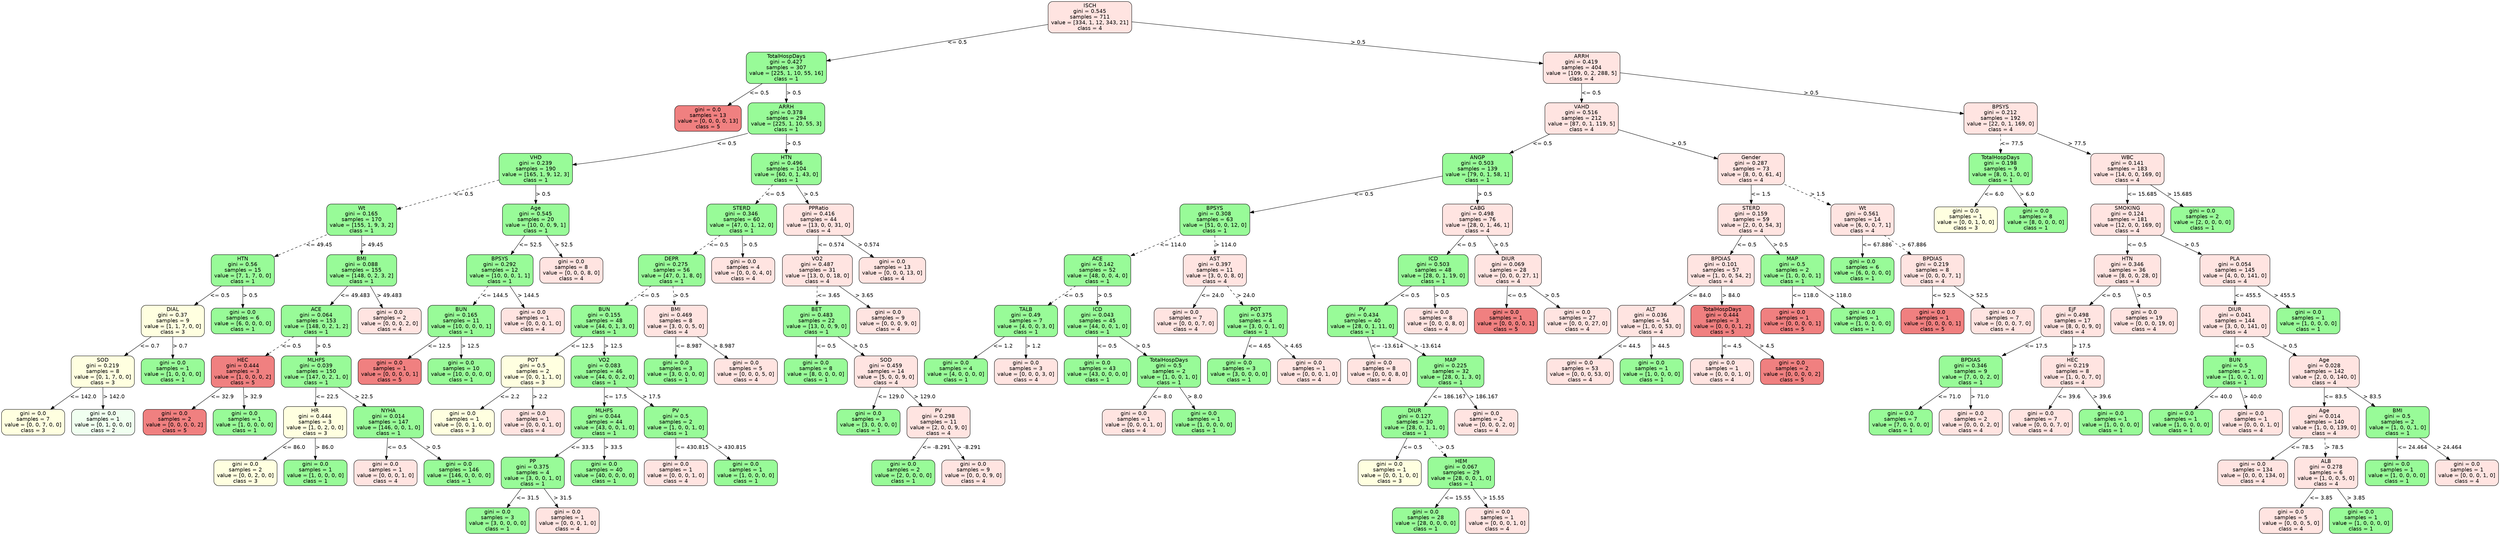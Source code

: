 strict digraph Tree {
	graph [bb="0,0,5674,1408"];
	node [color=black,
		fontname=helvetica,
		label="\N",
		shape=box,
		style="filled, rounded"
	];
	edge [fontname=helvetica];
	0	 [fillcolor=mistyrose,
		height=1.1528,
		label="ISCH\ngini = 0.545\nsamples = 711\nvalue = [334, 1, 12, 343, 21]\nclass = 4",
		pos="2697,1366.5",
		width=2.5694];
	1	 [fillcolor=palegreen,
		height=1.1528,
		label="TotalHospDays\ngini = 0.427\nsamples = 307\nvalue = [225, 1, 10, 55, 16]\nclass = 1",
		pos="1773,1232.5",
		width=2.4583];
	0 -> 1	 [label="<= 0.5",
		labelangle=45,
		labeldistance=2.5,
		lp="2283,1299.5",
		op="<=",
		param=0.5,
		pos="e,1861.7,1245.4 2604.2,1353 2429,1327.6 2051.2,1272.8 1871.7,1246.8",
		style=solid];
	64	 [fillcolor=mistyrose,
		height=1.1528,
		label="ARRH\ngini = 0.419\nsamples = 404\nvalue = [109, 0, 2, 288, 5]\nclass = 4",
		pos="3676,1232.5",
		width=2.3611];
	0 -> 64	 [label="> 0.5",
		labelangle=-45,
		labeldistance=2.5,
		lp="3231.5,1299.5",
		op=">",
		param=0.5,
		pos="e,3590.9,1244.1 2789.5,1353.8 2975.5,1328.4 3392.6,1271.3 3580.8,1245.5",
		style=solid];
	2	 [fillcolor=lightcoral,
		height=0.94444,
		label="gini = 0.0\nsamples = 13\nvalue = [0, 0, 0, 0, 13]\nclass = 5",
		pos="1596,1098.5",
		width=2.0417];
	1 -> 2	 [label="<= 0.5",
		lp="1710,1165.5",
		op="<=",
		param=0.5,
		pos="e,1640.9,1132.5 1718,1190.8 1696,1174.2 1670.8,1155.2 1649.1,1138.7",
		style=solid];
	3	 [fillcolor=palegreen,
		height=1.1528,
		label="ARRH\ngini = 0.378\nsamples = 294\nvalue = [225, 1, 10, 55, 3]\nclass = 1",
		pos="1773,1098.5",
		width=2.3611];
	1 -> 3	 [label="> 0.5",
		lp="1788.5,1165.5",
		op=">",
		param=0.5,
		pos="e,1773,1140.1 1773,1190.8 1773,1178 1773,1163.7 1773,1150.2",
		style=solid];
	4	 [fillcolor=palegreen,
		height=1.1528,
		label="VHD\ngini = 0.239\nsamples = 190\nvalue = [165, 1, 9, 12, 3]\nclass = 1",
		pos="1206,964.5",
		width=2.25];
	3 -> 4	 [label="<= 0.5",
		lp="1636,1031.5",
		op="<=",
		param=0.5,
		pos="e,1287.1,974.89 1687.9,1060.3 1684.6,1059.1 1681.3,1058 1678,1057 1548.5,1016.6 1393.2,990.18 1297.1,976.32",
		style=solid];
	33	 [fillcolor=palegreen,
		height=1.1528,
		label="HTN\ngini = 0.496\nsamples = 104\nvalue = [60, 0, 1, 43, 0]\nclass = 1",
		pos="1773,964.5",
		width=2.1528];
	3 -> 33	 [label="> 0.5",
		lp="1788.5,1031.5",
		op=">",
		param=0.5,
		pos="e,1773,1006.1 1773,1056.8 1773,1044 1773,1029.7 1773,1016.2",
		style=solid];
	5	 [fillcolor=palegreen,
		height=1.1528,
		label="Wt\ngini = 0.165\nsamples = 170\nvalue = [155, 1, 9, 3, 2]\nclass = 1",
		pos="793,830.5",
		width=2.1528];
	4 -> 5	 [label="<= 0.5",
		lp="1032,897.5",
		op="<=",
		param=0.5,
		pos="e,870.77,855.73 1124.9,938.19 1054.4,915.32 952.57,882.27 880.32,858.83",
		style=dashed];
	26	 [fillcolor=palegreen,
		height=1.1528,
		label="Age\ngini = 0.545\nsamples = 20\nvalue = [10, 0, 0, 9, 1]\nclass = 1",
		pos="1206,830.5",
		width=2.0417];
	4 -> 26	 [label="> 0.5",
		lp="1221.5,897.5",
		op=">",
		param=0.5,
		pos="e,1206,872.14 1206,922.84 1206,909.98 1206,895.66 1206,882.21",
		style=solid];
	6	 [fillcolor=palegreen,
		height=1.1528,
		label="HTN\ngini = 0.56\nsamples = 15\nvalue = [7, 1, 7, 0, 0]\nclass = 1",
		pos="544,696.5",
		width=1.9444];
	5 -> 6	 [label="<= 49.45",
		lp="703.5,763.5",
		op="<=",
		param=49.45,
		pos="e,614.18,734.27 715.58,788.84 686.21,773.03 652.74,755.02 623.21,739.13",
		style=dashed];
	13	 [fillcolor=palegreen,
		height=1.1528,
		label="BMI\ngini = 0.088\nsamples = 155\nvalue = [148, 0, 2, 3, 2]\nclass = 1",
		pos="793,696.5",
		width=2.1528];
	5 -> 13	 [label="> 49.45",
		lp="816,763.5",
		op=">",
		param=49.45,
		pos="e,793,738.14 793,788.84 793,775.98 793,761.66 793,748.21",
		style=solid];
	7	 [fillcolor=lightyellow,
		height=1.1528,
		label="DIAL\ngini = 0.37\nsamples = 9\nvalue = [1, 1, 7, 0, 0]\nclass = 3",
		pos="386,562.5",
		width=1.9444];
	6 -> 7	 [label="<= 0.5",
		lp="490,629.5",
		op="<=",
		param=0.5,
		pos="e,435.1,604.14 494.87,654.84 478.38,640.84 459.84,625.13 442.81,610.68",
		style=solid];
	12	 [fillcolor=palegreen,
		height=0.94444,
		label="gini = 0.0\nsamples = 6\nvalue = [6, 0, 0, 0, 0]\nclass = 1",
		pos="544,562.5",
		width=1.9444];
	6 -> 12	 [label="> 0.5",
		lp="559.5,629.5",
		op=">",
		param=0.5,
		pos="e,544,596.5 544,654.84 544,639.6 544,622.33 544,606.87",
		style=solid];
	8	 [fillcolor=lightyellow,
		height=1.1528,
		label="SOD\ngini = 0.219\nsamples = 8\nvalue = [0, 1, 7, 0, 0]\nclass = 3",
		pos="228,428.5",
		width=1.9444];
	7 -> 8	 [label="<= 0.7",
		lp="332,495.5",
		op="<=",
		param=0.7,
		pos="e,277.1,470.14 336.87,520.84 320.38,506.84 301.84,491.13 284.81,476.68",
		style=solid];
	11	 [fillcolor=palegreen,
		height=0.94444,
		label="gini = 0.0\nsamples = 1\nvalue = [1, 0, 0, 0, 0]\nclass = 1",
		pos="386,428.5",
		width=1.9444];
	7 -> 11	 [label="> 0.7",
		lp="401.5,495.5",
		op=">",
		param=0.7,
		pos="e,386,462.5 386,520.84 386,505.6 386,488.33 386,472.87",
		style=solid];
	9	 [fillcolor=lightyellow,
		height=0.94444,
		label="gini = 0.0\nsamples = 7\nvalue = [0, 0, 7, 0, 0]\nclass = 3",
		pos="70,294.5",
		width=1.9444];
	8 -> 9	 [label="<= 142.0",
		lp="181.5,361.5",
		op="<=",
		param=142.0,
		pos="e,110.09,328.5 178.87,386.84 159.45,370.36 137.19,351.49 117.89,335.12",
		style=solid];
	10	 [fillcolor=honeydew,
		height=0.94444,
		label="gini = 0.0\nsamples = 1\nvalue = [0, 1, 0, 0, 0]\nclass = 2",
		pos="228,294.5",
		width=1.9444];
	8 -> 10	 [label="> 142.0",
		lp="251,361.5",
		op=">",
		param=142.0,
		pos="e,228,328.5 228,386.84 228,371.6 228,354.33 228,338.87",
		style=solid];
	14	 [fillcolor=palegreen,
		height=1.1528,
		label="ACE\ngini = 0.064\nsamples = 153\nvalue = [148, 0, 2, 1, 2]\nclass = 1",
		pos="710,562.5",
		width=2.1528];
	13 -> 14	 [label="<= 49.483",
		lp="785,629.5",
		op="<=",
		param=49.483,
		pos="e,735.79,604.14 767.19,654.84 759,641.6 749.84,626.82 741.3,613.03",
		style=solid];
	25	 [fillcolor=mistyrose,
		height=0.94444,
		label="gini = 0.0\nsamples = 2\nvalue = [0, 0, 0, 2, 0]\nclass = 4",
		pos="876,562.5",
		width=1.9444];
	13 -> 25	 [label="> 49.483",
		lp="864,629.5",
		op=">",
		param=49.483,
		pos="e,854.94,596.5 818.81,654.84 828.6,639.02 839.77,620.99 849.62,605.09",
		style=solid];
	15	 [fillcolor=lightcoral,
		height=1.1528,
		label="HEC\ngini = 0.444\nsamples = 3\nvalue = [1, 0, 0, 0, 2]\nclass = 5",
		pos="544,428.5",
		width=1.9444];
	14 -> 15	 [label="<= 0.5",
		lp="652,495.5",
		op="<=",
		param=0.5,
		pos="e,595.58,470.14 658.39,520.84 641.05,506.84 621.58,491.13 603.68,476.68",
		style=dashed];
	18	 [fillcolor=palegreen,
		height=1.1528,
		label="MLHFS\ngini = 0.039\nsamples = 150\nvalue = [147, 0, 2, 1, 0]\nclass = 1",
		pos="710,428.5",
		width=2.1528];
	14 -> 18	 [label="> 0.5",
		lp="725.5,495.5",
		op=">",
		param=0.5,
		pos="e,710,470.14 710,520.84 710,507.98 710,493.66 710,480.21",
		style=solid];
	16	 [fillcolor=lightcoral,
		height=0.94444,
		label="gini = 0.0\nsamples = 2\nvalue = [0, 0, 0, 0, 2]\nclass = 5",
		pos="386,294.5",
		width=1.9444];
	15 -> 16	 [label="<= 32.9",
		lp="493.5,361.5",
		op="<=",
		param=32.9,
		pos="e,426.09,328.5 494.87,386.84 475.45,370.36 453.19,351.49 433.89,335.12",
		style=solid];
	17	 [fillcolor=palegreen,
		height=0.94444,
		label="gini = 0.0\nsamples = 1\nvalue = [1, 0, 0, 0, 0]\nclass = 1",
		pos="544,294.5",
		width=1.9444];
	15 -> 17	 [label="> 32.9",
		lp="563.5,361.5",
		op=">",
		param=32.9,
		pos="e,544,328.5 544,386.84 544,371.6 544,354.33 544,338.87",
		style=solid];
	19	 [fillcolor=lightyellow,
		height=1.1528,
		label="HR\ngini = 0.444\nsamples = 3\nvalue = [1, 0, 2, 0, 0]\nclass = 3",
		pos="702,294.5",
		width=1.9444];
	18 -> 19	 [label="<= 22.5",
		lp="730.5,361.5",
		op="<=",
		param=22.5,
		pos="e,704.49,336.14 707.51,386.84 706.75,373.98 705.89,359.66 705.09,346.21",
		style=solid];
	22	 [fillcolor=palegreen,
		height=1.1528,
		label="NYHA\ngini = 0.014\nsamples = 147\nvalue = [146, 0, 0, 1, 0]\nclass = 1",
		pos="868,294.5",
		width=2.1528];
	18 -> 22	 [label="> 22.5",
		lp="813.5,361.5",
		op=">",
		param=22.5,
		pos="e,818.9,336.14 759.13,386.84 775.62,372.84 794.16,357.13 811.19,342.68",
		style=solid];
	20	 [fillcolor=lightyellow,
		height=0.94444,
		label="gini = 0.0\nsamples = 2\nvalue = [0, 0, 2, 0, 0]\nclass = 3",
		pos="548,160.5",
		width=1.9444];
	19 -> 20	 [label="<= 86.0",
		lp="653.5,227.5",
		op="<=",
		param=86.0,
		pos="e,587.08,194.5 654.12,252.84 635.18,236.36 613.49,217.49 594.68,201.12",
		style=solid];
	21	 [fillcolor=palegreen,
		height=0.94444,
		label="gini = 0.0\nsamples = 1\nvalue = [1, 0, 0, 0, 0]\nclass = 1",
		pos="706,160.5",
		width=1.9444];
	19 -> 21	 [label="> 86.0",
		lp="724.5,227.5",
		op=">",
		param=86.0,
		pos="e,704.98,194.5 703.24,252.84 703.7,237.6 704.21,220.33 704.68,204.87",
		style=solid];
	23	 [fillcolor=mistyrose,
		height=0.94444,
		label="gini = 0.0\nsamples = 1\nvalue = [0, 0, 0, 1, 0]\nclass = 4",
		pos="868,160.5",
		width=1.9444];
	22 -> 23	 [label="<= 0.5",
		lp="888,227.5",
		op="<=",
		param=0.5,
		pos="e,868,194.5 868,252.84 868,237.6 868,220.33 868,204.87",
		style=solid];
	24	 [fillcolor=palegreen,
		height=0.94444,
		label="gini = 0.0\nsamples = 146\nvalue = [146, 0, 0, 0, 0]\nclass = 1",
		pos="1034,160.5",
		width=2.1528];
	22 -> 24	 [label="> 0.5",
		lp="971.5,227.5",
		op=">",
		param=0.5,
		pos="e,991.88,194.5 919.61,252.84 940.11,236.29 963.61,217.32 983.96,200.9",
		style=solid];
	27	 [fillcolor=palegreen,
		height=1.1528,
		label="BPSYS\ngini = 0.292\nsamples = 12\nvalue = [10, 0, 0, 1, 1]\nclass = 1",
		pos="1125,696.5",
		width=2.0417];
	26 -> 27	 [label="<= 52.5",
		lp="1191.5,763.5",
		op="<=",
		param=52.5,
		pos="e,1150.2,738.14 1180.8,788.84 1172.8,775.6 1163.9,760.82 1155.5,747.03",
		style=solid];
	32	 [fillcolor=mistyrose,
		height=0.94444,
		label="gini = 0.0\nsamples = 8\nvalue = [0, 0, 0, 8, 0]\nclass = 4",
		pos="1287,696.5",
		width=1.9444];
	26 -> 32	 [label="> 52.5",
		lp="1268.5,763.5",
		op=">",
		param=52.5,
		pos="e,1266.4,730.5 1231.2,788.84 1240.7,773.02 1251.6,754.99 1261.3,739.09",
		style=solid];
	28	 [fillcolor=palegreen,
		height=1.1528,
		label="BUN\ngini = 0.165\nsamples = 11\nvalue = [10, 0, 0, 0, 1]\nclass = 1",
		pos="1038,562.5",
		width=2.0417];
	27 -> 28	 [label="<= 144.5",
		lp="1112.5,629.5",
		op="<=",
		param=144.5,
		pos="e,1065,604.14 1097.9,654.84 1089.3,641.48 1079.6,626.54 1070.6,612.64",
		style=dashed];
	31	 [fillcolor=mistyrose,
		height=0.94444,
		label="gini = 0.0\nsamples = 1\nvalue = [0, 0, 0, 1, 0]\nclass = 4",
		pos="1200,562.5",
		width=1.9444];
	27 -> 31	 [label="> 144.5",
		lp="1188,629.5",
		op=">",
		param=144.5,
		pos="e,1181,596.5 1148.3,654.84 1157.1,639.17 1167.1,621.33 1175.9,605.53",
		style=solid];
	29	 [fillcolor=lightcoral,
		height=0.94444,
		label="gini = 0.0\nsamples = 1\nvalue = [0, 0, 0, 0, 1]\nclass = 5",
		pos="876,428.5",
		width=1.9444];
	28 -> 29	 [label="<= 12.5",
		lp="985.5,495.5",
		op="<=",
		param=12.5,
		pos="e,917.11,462.5 987.63,520.84 967.62,504.29 944.69,485.32 924.84,468.9",
		style=solid];
	30	 [fillcolor=palegreen,
		height=0.94444,
		label="gini = 0.0\nsamples = 10\nvalue = [10, 0, 0, 0, 0]\nclass = 1",
		pos="1038,428.5",
		width=2.0417];
	28 -> 30	 [label="> 12.5",
		lp="1057.5,495.5",
		op=">",
		param=12.5,
		pos="e,1038,462.5 1038,520.84 1038,505.6 1038,488.33 1038,472.87",
		style=solid];
	34	 [fillcolor=palegreen,
		height=1.1528,
		label="STERD\ngini = 0.346\nsamples = 60\nvalue = [47, 0, 1, 12, 0]\nclass = 1",
		pos="1673,830.5",
		width=2.1528];
	33 -> 34	 [label="<= 0.5",
		lp="1746,897.5",
		op="<=",
		param=0.5,
		pos="e,1704.1,872.14 1741.9,922.84 1731.8,909.35 1720.6,894.26 1710.1,880.24",
		style=dashed];
	53	 [fillcolor=mistyrose,
		height=1.1528,
		label="PPRatio\ngini = 0.416\nsamples = 44\nvalue = [13, 0, 0, 31, 0]\nclass = 4",
		pos="1846,830.5",
		width=2.1528];
	33 -> 53	 [label="> 0.5",
		lp="1827.5,897.5",
		op=">",
		param=0.5,
		pos="e,1823.3,872.14 1795.7,922.84 1802.9,909.6 1811,894.82 1818.5,881.03",
		style=solid];
	35	 [fillcolor=palegreen,
		height=1.1528,
		label="DEPR\ngini = 0.275\nsamples = 56\nvalue = [47, 0, 1, 8, 0]\nclass = 1",
		pos="1514,696.5",
		width=2.0417];
	34 -> 35	 [label="<= 0.5",
		lp="1619,763.5",
		op="<=",
		param=0.5,
		pos="e,1563.4,738.14 1623.6,788.84 1607,774.84 1588.3,759.13 1571.2,744.68",
		style=dashed];
	52	 [fillcolor=mistyrose,
		height=0.94444,
		label="gini = 0.0\nsamples = 4\nvalue = [0, 0, 0, 4, 0]\nclass = 4",
		pos="1676,696.5",
		width=1.9444];
	34 -> 52	 [label="> 0.5",
		lp="1690.5,763.5",
		op=">",
		param=0.5,
		pos="e,1675.2,730.5 1673.9,788.84 1674.3,773.6 1674.7,756.33 1675,740.87",
		style=solid];
	36	 [fillcolor=palegreen,
		height=1.1528,
		label="BUN\ngini = 0.155\nsamples = 48\nvalue = [44, 0, 1, 3, 0]\nclass = 1",
		pos="1362,562.5",
		width=2.0417];
	35 -> 36	 [label="<= 0.5",
		lp="1463,629.5",
		op="<=",
		param=0.5,
		pos="e,1409.2,604.14 1466.7,654.84 1451,640.97 1433.4,625.41 1417.1,611.07",
		style=dashed];
	49	 [fillcolor=mistyrose,
		height=1.1528,
		label="BMI\ngini = 0.469\nsamples = 8\nvalue = [3, 0, 0, 5, 0]\nclass = 4",
		pos="1524,562.5",
		width=1.9444];
	35 -> 49	 [label="> 0.5",
		lp="1535.5,629.5",
		op=">",
		param=0.5,
		pos="e,1520.9,604.14 1517.1,654.84 1518.1,641.98 1519.1,627.66 1520.1,614.21",
		style=dashed];
	37	 [fillcolor=lightyellow,
		height=1.1528,
		label="POT\ngini = 0.5\nsamples = 2\nvalue = [0, 0, 1, 1, 0]\nclass = 3",
		pos="1200,428.5",
		width=1.9444];
	36 -> 37	 [label="<= 12.5",
		lp="1309.5,495.5",
		op="<=",
		param=12.5,
		pos="e,1250.3,470.14 1311.6,520.84 1294.7,506.84 1275.7,491.13 1258.2,476.68",
		style=solid];
	40	 [fillcolor=palegreen,
		height=1.1528,
		label="VO2\ngini = 0.083\nsamples = 46\nvalue = [44, 0, 0, 2, 0]\nclass = 1",
		pos="1362,428.5",
		width=2.0417];
	36 -> 40	 [label="> 12.5",
		lp="1381.5,495.5",
		op=">",
		param=12.5,
		pos="e,1362,470.14 1362,520.84 1362,507.98 1362,493.66 1362,480.21",
		style=solid];
	38	 [fillcolor=lightyellow,
		height=0.94444,
		label="gini = 0.0\nsamples = 1\nvalue = [0, 0, 1, 0, 0]\nclass = 3",
		pos="1042,294.5",
		width=1.9444];
	37 -> 38	 [label="<= 2.2",
		lp="1146,361.5",
		op="<=",
		param=2.2,
		pos="e,1082.1,328.5 1150.9,386.84 1131.4,370.36 1109.2,351.49 1089.9,335.12",
		style=solid];
	39	 [fillcolor=mistyrose,
		height=0.94444,
		label="gini = 0.0\nsamples = 1\nvalue = [0, 0, 0, 1, 0]\nclass = 4",
		pos="1200,294.5",
		width=1.9444];
	37 -> 39	 [label="> 2.2",
		lp="1215.5,361.5",
		op=">",
		param=2.2,
		pos="e,1200,328.5 1200,386.84 1200,371.6 1200,354.33 1200,338.87",
		style=solid];
	41	 [fillcolor=palegreen,
		height=1.1528,
		label="MLHFS\ngini = 0.044\nsamples = 44\nvalue = [43, 0, 0, 1, 0]\nclass = 1",
		pos="1362,294.5",
		width=2.0417];
	40 -> 41	 [label="<= 17.5",
		lp="1385.5,361.5",
		op="<=",
		param=17.5,
		pos="e,1362,336.14 1362,386.84 1362,373.98 1362,359.66 1362,346.21",
		style=solid];
	46	 [fillcolor=palegreen,
		height=1.1528,
		label="PV\ngini = 0.5\nsamples = 2\nvalue = [1, 0, 0, 1, 0]\nclass = 1",
		pos="1524,294.5",
		width=1.9444];
	40 -> 46	 [label="> 17.5",
		lp="1467.5,361.5",
		op=">",
		param=17.5,
		pos="e,1473.7,336.14 1412.4,386.84 1429.3,372.84 1448.3,357.13 1465.8,342.68",
		style=solid];
	42	 [fillcolor=palegreen,
		height=1.1528,
		label="PP\ngini = 0.375\nsamples = 4\nvalue = [3, 0, 0, 1, 0]\nclass = 1",
		pos="1200,160.5",
		width=1.9444];
	41 -> 42	 [label="<= 33.5",
		lp="1309.5,227.5",
		op="<=",
		param=33.5,
		pos="e,1250.3,202.14 1311.6,252.84 1294.7,238.84 1275.7,223.13 1258.2,208.68",
		style=solid];
	45	 [fillcolor=palegreen,
		height=0.94444,
		label="gini = 0.0\nsamples = 40\nvalue = [40, 0, 0, 0, 0]\nclass = 1",
		pos="1362,160.5",
		width=2.0417];
	41 -> 45	 [label="> 33.5",
		lp="1381.5,227.5",
		op=">",
		param=33.5,
		pos="e,1362,194.5 1362,252.84 1362,237.6 1362,220.33 1362,204.87",
		style=solid];
	43	 [fillcolor=palegreen,
		height=0.94444,
		label="gini = 0.0\nsamples = 3\nvalue = [3, 0, 0, 0, 0]\nclass = 1",
		pos="1121,34",
		width=1.9444];
	42 -> 43	 [label="<= 31.5",
		lp="1184.5,93.5",
		op="<=",
		param=31.5,
		pos="e,1142.3,68.142 1173.9,118.73 1165.5,105.27 1156.2,90.336 1147.7,76.803",
		style=solid];
	44	 [fillcolor=mistyrose,
		height=0.94444,
		label="gini = 0.0\nsamples = 1\nvalue = [0, 0, 0, 1, 0]\nclass = 4",
		pos="1279,34",
		width=1.9444];
	42 -> 44	 [label="> 31.5",
		lp="1264.5,93.5",
		op=">",
		param=31.5,
		pos="e,1257.7,68.142 1226.1,118.73 1234.5,105.27 1243.8,90.336 1252.3,76.803",
		style=solid];
	47	 [fillcolor=mistyrose,
		height=0.94444,
		label="gini = 0.0\nsamples = 1\nvalue = [0, 0, 0, 1, 0]\nclass = 4",
		pos="1524,160.5",
		width=1.9444];
	46 -> 47	 [label="<= 430.815",
		lp="1559,227.5",
		op="<=",
		param=430.815,
		pos="e,1524,194.5 1524,252.84 1524,237.6 1524,220.33 1524,204.87",
		style=solid];
	48	 [fillcolor=palegreen,
		height=0.94444,
		label="gini = 0.0\nsamples = 1\nvalue = [1, 0, 0, 0, 0]\nclass = 1",
		pos="1682,160.5",
		width=1.9444];
	46 -> 48	 [label="> 430.815",
		lp="1645.5,227.5",
		op=">",
		param=430.815,
		pos="e,1644.3,194.64 1576.4,252.88 1583.7,246.93 1591.1,240.85 1598,235 1610.7,224.27 1624.3,212.42 1636.7,201.39",
		style=solid];
	50	 [fillcolor=palegreen,
		height=0.94444,
		label="gini = 0.0\nsamples = 3\nvalue = [3, 0, 0, 0, 0]\nclass = 1",
		pos="1524,428.5",
		width=1.9444];
	49 -> 50	 [label="<= 8.987",
		lp="1551.5,495.5",
		op="<=",
		param=8.987,
		pos="e,1524,462.5 1524,520.84 1524,505.6 1524,488.33 1524,472.87",
		style=solid];
	51	 [fillcolor=mistyrose,
		height=0.94444,
		label="gini = 0.0\nsamples = 5\nvalue = [0, 0, 0, 5, 0]\nclass = 4",
		pos="1682,428.5",
		width=1.9444];
	49 -> 51	 [label="> 8.987",
		lp="1631,495.5",
		op=">",
		param=8.987,
		pos="e,1641.9,462.5 1573.1,520.84 1592.6,504.36 1614.8,485.49 1634.1,469.12",
		style=solid];
	54	 [fillcolor=mistyrose,
		height=1.1528,
		label="VO2\ngini = 0.487\nsamples = 31\nvalue = [13, 0, 0, 18, 0]\nclass = 4",
		pos="1844,696.5",
		width=2.1528];
	53 -> 54	 [label="<= 0.574",
		lp="1873.5,763.5",
		op="<=",
		param=0.574,
		pos="e,1844.6,738.14 1845.4,788.84 1845.2,775.98 1845,761.66 1844.8,748.21",
		style=solid];
	63	 [fillcolor=mistyrose,
		height=0.94444,
		label="gini = 0.0\nsamples = 13\nvalue = [0, 0, 0, 13, 0]\nclass = 4",
		pos="2013,696.5",
		width=2.0417];
	53 -> 63	 [label="> 0.574",
		lp="1958,763.5",
		op=">",
		param=0.574,
		pos="e,1970.6,730.5 1897.9,788.84 1918.5,772.29 1942.2,753.32 1962.7,736.9",
		style=solid];
	55	 [fillcolor=palegreen,
		height=1.1528,
		label="BET\ngini = 0.483\nsamples = 22\nvalue = [13, 0, 0, 9, 0]\nclass = 1",
		pos="1842,562.5",
		width=2.0417];
	54 -> 55	 [label="<= 3.65",
		lp="1867.5,629.5",
		op="<=",
		param=3.65,
		pos="e,1842.6,604.14 1843.4,654.84 1843.2,641.98 1843,627.66 1842.8,614.21",
		style=dashed];
	62	 [fillcolor=mistyrose,
		height=0.94444,
		label="gini = 0.0\nsamples = 9\nvalue = [0, 0, 0, 9, 0]\nclass = 4",
		pos="2004,562.5",
		width=1.9444];
	54 -> 62	 [label="> 3.65",
		lp="1948.5,629.5",
		op=">",
		param=3.65,
		pos="e,1963.4,596.5 1893.7,654.84 1913.4,638.36 1936,619.49 1955.5,603.12",
		style=solid];
	56	 [fillcolor=palegreen,
		height=0.94444,
		label="gini = 0.0\nsamples = 8\nvalue = [8, 0, 0, 0, 0]\nclass = 1",
		pos="1840,428.5",
		width=1.9444];
	55 -> 56	 [label="<= 0.5",
		lp="1862,495.5",
		op="<=",
		param=0.5,
		pos="e,1840.5,462.5 1841.4,520.84 1841.2,505.6 1840.9,488.33 1840.7,472.87",
		style=solid];
	57	 [fillcolor=mistyrose,
		height=1.1528,
		label="SOD\ngini = 0.459\nsamples = 14\nvalue = [5, 0, 0, 9, 0]\nclass = 4",
		pos="1998,428.5",
		width=1.9444];
	55 -> 57	 [label="> 0.5",
		lp="1940.5,495.5",
		op=">",
		param=0.5,
		pos="e,1949.5,470.14 1890.5,520.84 1906.8,506.84 1925.1,491.13 1941.9,476.68",
		style=solid];
	58	 [fillcolor=palegreen,
		height=0.94444,
		label="gini = 0.0\nsamples = 3\nvalue = [3, 0, 0, 0, 0]\nclass = 1",
		pos="1939,294.5",
		width=1.9444];
	57 -> 58	 [label="<= 129.0",
		lp="1998.5,361.5",
		op="<=",
		param=129.0,
		pos="e,1954,328.5 1979.7,386.84 1972.8,371.31 1965,353.66 1958.1,337.98",
		style=solid];
	59	 [fillcolor=mistyrose,
		height=1.1528,
		label="PV\ngini = 0.298\nsamples = 11\nvalue = [2, 0, 0, 9, 0]\nclass = 4",
		pos="2097,294.5",
		width=1.9444];
	57 -> 59	 [label="> 129.0",
		lp="2074,361.5",
		op=">",
		param=129.0,
		pos="e,2066.2,336.14 2028.8,386.84 2038.7,373.35 2049.9,358.26 2060.2,344.24",
		style=solid];
	60	 [fillcolor=palegreen,
		height=0.94444,
		label="gini = 0.0\nsamples = 2\nvalue = [2, 0, 0, 0, 0]\nclass = 1",
		pos="2018,160.5",
		width=1.9444];
	59 -> 60	 [label="<= -8.291",
		lp="2089.5,227.5",
		op="<=",
		param=-8.291,
		pos="e,2038,194.5 2072.4,252.84 2063.2,237.17 2052.7,219.33 2043.4,203.53",
		style=solid];
	61	 [fillcolor=mistyrose,
		height=0.94444,
		label="gini = 0.0\nsamples = 9\nvalue = [0, 0, 0, 9, 0]\nclass = 4",
		pos="2176,160.5",
		width=1.9444];
	59 -> 61	 [label="> -8.291",
		lp="2164.5,227.5",
		op=">",
		param=-8.291,
		pos="e,2156,194.5 2121.6,252.84 2130.8,237.17 2141.3,219.33 2150.6,203.53",
		style=solid];
	65	 [fillcolor=mistyrose,
		height=1.1528,
		label="VAHD\ngini = 0.516\nsamples = 212\nvalue = [87, 0, 1, 119, 5]\nclass = 4",
		pos="3676,1098.5",
		width=2.25];
	64 -> 65	 [label="<= 0.5",
		lp="3696,1165.5",
		op="<=",
		param=0.5,
		pos="e,3676,1140.1 3676,1190.8 3676,1178 3676,1163.7 3676,1150.2",
		style=solid];
	114	 [fillcolor=mistyrose,
		height=1.1528,
		label="BPSYS\ngini = 0.212\nsamples = 192\nvalue = [22, 0, 1, 169, 0]\nclass = 4",
		pos="4480,1098.5",
		width=2.25];
	64 -> 114	 [label="> 0.5",
		lp="4118.5,1165.5",
		op=">",
		param=0.5,
		pos="e,4398.9,1112 3761.3,1218.3 3913.8,1192.9 4232.1,1139.8 4388.8,1113.7",
		style=solid];
	66	 [fillcolor=palegreen,
		height=1.1528,
		label="ANGP\ngini = 0.503\nsamples = 139\nvalue = [79, 0, 1, 58, 1]\nclass = 1",
		pos="3319,964.5",
		width=2.1528];
	65 -> 66	 [label="<= 0.5",
		lp="3529,1031.5",
		op="<=",
		param=0.5,
		pos="e,3396.6,993.64 3595,1068.1 3538.7,1047 3463.7,1018.8 3406.1,997.18",
		style=solid];
	97	 [fillcolor=mistyrose,
		height=1.1528,
		label="Gender\ngini = 0.287\nsamples = 73\nvalue = [8, 0, 0, 61, 4]\nclass = 4",
		pos="4012,964.5",
		width=2.0417];
	65 -> 97	 [label="> 0.5",
		lp="3870.5,1031.5",
		op=">",
		param=0.5,
		pos="e,3938.3,993.9 3757.3,1066.1 3809.3,1045.4 3876.4,1018.6 3928.7,997.72",
		style=solid];
	67	 [fillcolor=palegreen,
		height=1.1528,
		label="BPSYS\ngini = 0.308\nsamples = 63\nvalue = [51, 0, 0, 12, 0]\nclass = 1",
		pos="2740,830.5",
		width=2.1528];
	66 -> 67	 [label="<= 0.5",
		lp="3067,897.5",
		op="<=",
		param=0.5,
		pos="e,2817.9,848.52 3241.2,946.5 3133.7,921.62 2940.4,876.87 2827.8,850.83",
		style=solid];
	82	 [fillcolor=mistyrose,
		height=1.1528,
		label="CABG\ngini = 0.498\nsamples = 76\nvalue = [28, 0, 1, 46, 1]\nclass = 4",
		pos="3319,830.5",
		width=2.1528];
	66 -> 82	 [label="> 0.5",
		lp="3334.5,897.5",
		op=">",
		param=0.5,
		pos="e,3319,872.14 3319,922.84 3319,909.98 3319,895.66 3319,882.21",
		style=solid];
	68	 [fillcolor=palegreen,
		height=1.1528,
		label="ACE\ngini = 0.142\nsamples = 52\nvalue = [48, 0, 0, 4, 0]\nclass = 1",
		pos="2513,696.5",
		width=2.0417];
	67 -> 68	 [label="<= 114.0",
		lp="2661.5,763.5",
		op="<=",
		param=114.0,
		pos="e,2583.5,738.14 2669.4,788.84 2645,774.4 2617.4,758.13 2592.3,743.31",
		style=dashed];
	77	 [fillcolor=mistyrose,
		height=1.1528,
		label="AST\ngini = 0.397\nsamples = 11\nvalue = [3, 0, 0, 8, 0]\nclass = 4",
		pos="2740,696.5",
		width=1.9444];
	67 -> 77	 [label="> 114.0",
		lp="2763,763.5",
		op=">",
		param=114.0,
		pos="e,2740,738.14 2740,788.84 2740,775.98 2740,761.66 2740,748.21",
		style=dashed];
	69	 [fillcolor=palegreen,
		height=1.1528,
		label="TALB\ngini = 0.49\nsamples = 7\nvalue = [4, 0, 0, 3, 0]\nclass = 1",
		pos="2314,562.5",
		width=1.9444];
	68 -> 69	 [label="<= 0.5",
		lp="2440,629.5",
		op="<=",
		param=0.5,
		pos="e,2375.8,604.14 2451.1,654.84 2430,640.59 2406.2,624.56 2384.4,609.9",
		style=dashed];
	72	 [fillcolor=palegreen,
		height=1.1528,
		label="ICD\ngini = 0.043\nsamples = 45\nvalue = [44, 0, 0, 1, 0]\nclass = 1",
		pos="2513,562.5",
		width=2.0417];
	68 -> 72	 [label="> 0.5",
		lp="2528.5,629.5",
		op=">",
		param=0.5,
		pos="e,2513,604.14 2513,654.84 2513,641.98 2513,627.66 2513,614.21",
		style=solid];
	70	 [fillcolor=palegreen,
		height=0.94444,
		label="gini = 0.0\nsamples = 4\nvalue = [4, 0, 0, 0, 0]\nclass = 1",
		pos="2156,428.5",
		width=1.9444];
	69 -> 70	 [label="<= 1.2",
		lp="2260,495.5",
		op="<=",
		param=1.2,
		pos="e,2196.1,462.5 2264.9,520.84 2245.4,504.36 2223.2,485.49 2203.9,469.12",
		style=solid];
	71	 [fillcolor=mistyrose,
		height=0.94444,
		label="gini = 0.0\nsamples = 3\nvalue = [0, 0, 0, 3, 0]\nclass = 4",
		pos="2314,428.5",
		width=1.9444];
	69 -> 71	 [label="> 1.2",
		lp="2329.5,495.5",
		op=">",
		param=1.2,
		pos="e,2314,462.5 2314,520.84 2314,505.6 2314,488.33 2314,472.87",
		style=solid];
	73	 [fillcolor=palegreen,
		height=0.94444,
		label="gini = 0.0\nsamples = 43\nvalue = [43, 0, 0, 0, 0]\nclass = 1",
		pos="2476,428.5",
		width=2.0417];
	72 -> 73	 [label="<= 0.5",
		lp="2516,495.5",
		op="<=",
		param=0.5,
		pos="e,2485.4,462.5 2501.5,520.84 2497.2,505.46 2492.4,487.99 2488.1,472.42",
		style=solid];
	74	 [fillcolor=palegreen,
		height=1.1528,
		label="TotalHospDays\ngini = 0.5\nsamples = 2\nvalue = [1, 0, 0, 1, 0]\nclass = 1",
		pos="2638,428.5",
		width=1.9444];
	72 -> 74	 [label="> 0.5",
		lp="2595.5,495.5",
		op=">",
		param=0.5,
		pos="e,2599.2,470.14 2551.9,520.84 2564.7,507.1 2579.1,491.69 2592.3,477.46",
		style=solid];
	75	 [fillcolor=mistyrose,
		height=0.94444,
		label="gini = 0.0\nsamples = 1\nvalue = [0, 0, 0, 1, 0]\nclass = 4",
		pos="2559,294.5",
		width=1.9444];
	74 -> 75	 [label="<= 8.0",
		lp="2621,361.5",
		op="<=",
		param=8.0,
		pos="e,2579,328.5 2613.4,386.84 2604.2,371.17 2593.7,353.33 2584.4,337.53",
		style=solid];
	76	 [fillcolor=palegreen,
		height=0.94444,
		label="gini = 0.0\nsamples = 1\nvalue = [1, 0, 0, 0, 0]\nclass = 1",
		pos="2717,294.5",
		width=1.9444];
	74 -> 76	 [label="> 8.0",
		lp="2695.5,361.5",
		op=">",
		param=8.0,
		pos="e,2697,328.5 2662.6,386.84 2671.8,371.17 2682.3,353.33 2691.6,337.53",
		style=solid];
	78	 [fillcolor=mistyrose,
		height=0.94444,
		label="gini = 0.0\nsamples = 7\nvalue = [0, 0, 0, 7, 0]\nclass = 4",
		pos="2675,562.5",
		width=1.9444];
	77 -> 78	 [label="<= 24.0",
		lp="2733.5,629.5",
		op="<=",
		param=24.0,
		pos="e,2691.5,596.5 2719.8,654.84 2712.2,639.17 2703.5,621.33 2695.9,605.53",
		style=solid];
	79	 [fillcolor=palegreen,
		height=1.1528,
		label="POT\ngini = 0.375\nsamples = 4\nvalue = [3, 0, 0, 1, 0]\nclass = 1",
		pos="2833,562.5",
		width=1.9444];
	77 -> 79	 [label="> 24.0",
		lp="2809.5,629.5",
		op=">",
		param=24.0,
		pos="e,2804.1,604.14 2768.9,654.84 2778.2,641.48 2788.6,626.54 2798.2,612.64",
		style=dashed];
	80	 [fillcolor=palegreen,
		height=0.94444,
		label="gini = 0.0\nsamples = 3\nvalue = [3, 0, 0, 0, 0]\nclass = 1",
		pos="2796,428.5",
		width=1.9444];
	79 -> 80	 [label="<= 4.65",
		lp="2839.5,495.5",
		op="<=",
		param=4.65,
		pos="e,2805.4,462.5 2821.5,520.84 2817.2,505.46 2812.4,487.99 2808.1,472.42",
		style=solid];
	81	 [fillcolor=mistyrose,
		height=0.94444,
		label="gini = 0.0\nsamples = 1\nvalue = [0, 0, 0, 1, 0]\nclass = 4",
		pos="2954,428.5",
		width=1.9444];
	79 -> 81	 [label="> 4.65",
		lp="2917.5,495.5",
		op=">",
		param=4.65,
		pos="e,2923.3,462.5 2870.6,520.84 2885.2,504.73 2901.8,486.32 2916.3,470.21",
		style=solid];
	83	 [fillcolor=palegreen,
		height=1.1528,
		label="ICD\ngini = 0.503\nsamples = 48\nvalue = [28, 0, 1, 19, 0]\nclass = 1",
		pos="3234,696.5",
		width=2.1528];
	82 -> 83	 [label="<= 0.5",
		lp="3300,763.5",
		op="<=",
		param=0.5,
		pos="e,3260.4,738.14 3292.6,788.84 3284.1,775.48 3274.6,760.54 3265.8,746.64",
		style=solid];
	94	 [fillcolor=mistyrose,
		height=1.1528,
		label="DIUR\ngini = 0.069\nsamples = 28\nvalue = [0, 0, 0, 27, 1]\nclass = 4",
		pos="3403,696.5",
		width=2.0417];
	82 -> 94	 [label="> 0.5",
		lp="3379.5,763.5",
		op=">",
		param=0.5,
		pos="e,3376.9,738.14 3345.1,788.84 3353.5,775.48 3362.9,760.54 3371.6,746.64",
		style=solid];
	84	 [fillcolor=palegreen,
		height=1.1528,
		label="PV\ngini = 0.434\nsamples = 40\nvalue = [28, 0, 1, 11, 0]\nclass = 1",
		pos="3074,562.5",
		width=2.1528];
	83 -> 84	 [label="<= 0.5",
		lp="3179,629.5",
		op="<=",
		param=0.5,
		pos="e,3123.7,604.14 3184.3,654.84 3167.5,640.84 3148.8,625.13 3131.5,610.68",
		style=solid];
	93	 [fillcolor=mistyrose,
		height=0.94444,
		label="gini = 0.0\nsamples = 8\nvalue = [0, 0, 0, 8, 0]\nclass = 4",
		pos="3240,562.5",
		width=1.9444];
	83 -> 93	 [label="> 0.5",
		lp="3253.5,629.5",
		op=">",
		param=0.5,
		pos="e,3238.5,596.5 3235.9,654.84 3236.5,639.6 3237.3,622.33 3238,606.87",
		style=solid];
	85	 [fillcolor=mistyrose,
		height=0.94444,
		label="gini = 0.0\nsamples = 8\nvalue = [0, 0, 0, 8, 0]\nclass = 4",
		pos="3112,428.5",
		width=1.9444];
	84 -> 85	 [label="<= -13.614",
		lp="3128.5,495.5",
		op="<=",
		param=-13.614,
		pos="e,3102.4,462.5 3085.8,520.84 3090.2,505.46 3095.1,487.99 3099.5,472.42",
		style=solid];
	86	 [fillcolor=palegreen,
		height=1.1528,
		label="MAP\ngini = 0.225\nsamples = 32\nvalue = [28, 0, 1, 3, 0]\nclass = 1",
		pos="3274,428.5",
		width=2.0417];
	84 -> 86	 [label="> -13.614",
		lp="3216,495.5",
		op=">",
		param=-13.614,
		pos="e,3214.5,470 3139,520.81 3148.1,514.87 3157.3,508.81 3166,503 3179,494.33 3192.7,484.97 3205.9,475.9",
		style=solid];
	87	 [fillcolor=palegreen,
		height=1.1528,
		label="DIUR\ngini = 0.127\nsamples = 30\nvalue = [28, 0, 1, 1, 0]\nclass = 1",
		pos="3159,294.5",
		width=2.0417];
	86 -> 87	 [label="<= 186.167",
		lp="3255,361.5",
		op="<=",
		param=186.167,
		pos="e,3194.7,336.14 3238.2,386.84 3226.6,373.22 3213.5,357.97 3201.4,343.85",
		style=solid];
	92	 [fillcolor=mistyrose,
		height=0.94444,
		label="gini = 0.0\nsamples = 2\nvalue = [0, 0, 0, 2, 0]\nclass = 4",
		pos="3321,294.5",
		width=1.9444];
	86 -> 92	 [label="> 186.167",
		lp="3329.5,361.5",
		op=">",
		param=186.167,
		pos="e,3309.1,328.5 3288.6,386.84 3294.1,371.31 3300.2,353.66 3305.8,337.98",
		style=solid];
	88	 [fillcolor=lightyellow,
		height=0.94444,
		label="gini = 0.0\nsamples = 1\nvalue = [0, 0, 1, 0, 0]\nclass = 3",
		pos="3103,160.5",
		width=1.9444];
	87 -> 88	 [label="<= 0.5",
		lp="3153,227.5",
		op="<=",
		param=0.5,
		pos="e,3117.2,194.5 3141.6,252.84 3135.1,237.31 3127.7,219.66 3121.2,203.98",
		style=solid];
	89	 [fillcolor=palegreen,
		height=1.1528,
		label="HEM\ngini = 0.067\nsamples = 29\nvalue = [28, 0, 0, 1, 0]\nclass = 1",
		pos="3265,160.5",
		width=2.0417];
	87 -> 89	 [label="> 0.5",
		lp="3231.5,227.5",
		op=">",
		param=0.5,
		pos="e,3232.1,202.14 3192,252.84 3202.6,239.35 3214.6,224.26 3225.7,210.24",
		style=dashed];
	90	 [fillcolor=palegreen,
		height=0.94444,
		label="gini = 0.0\nsamples = 28\nvalue = [28, 0, 0, 0, 0]\nclass = 1",
		pos="3184,34",
		width=2.0417];
	89 -> 90	 [label="<= 15.55",
		lp="3252.5,93.5",
		op="<=",
		param=15.55,
		pos="e,3205.9,68.142 3238.3,118.73 3229.6,105.27 3220.1,90.336 3211.4,76.803",
		style=solid];
	91	 [fillcolor=mistyrose,
		height=0.94444,
		label="gini = 0.0\nsamples = 1\nvalue = [0, 0, 0, 1, 0]\nclass = 4",
		pos="3346,34",
		width=1.9444];
	89 -> 91	 [label="> 15.55",
		lp="3334,93.5",
		op=">",
		param=15.55,
		pos="e,3324.1,68.142 3291.7,118.73 3300.4,105.27 3309.9,90.336 3318.6,76.803",
		style=solid];
	95	 [fillcolor=lightcoral,
		height=0.94444,
		label="gini = 0.0\nsamples = 1\nvalue = [0, 0, 0, 0, 1]\nclass = 5",
		pos="3398,562.5",
		width=1.9444];
	94 -> 95	 [label="<= 0.5",
		lp="3421,629.5",
		op="<=",
		param=0.5,
		pos="e,3399.3,596.5 3401.4,654.84 3400.9,639.6 3400.2,622.33 3399.7,606.87",
		style=solid];
	96	 [fillcolor=mistyrose,
		height=0.94444,
		label="gini = 0.0\nsamples = 27\nvalue = [0, 0, 0, 27, 0]\nclass = 4",
		pos="3560,562.5",
		width=2.0417];
	94 -> 96	 [label="> 0.5",
		lp="3502.5,629.5",
		op=">",
		param=0.5,
		pos="e,3520.2,596.5 3451.8,654.84 3471.1,638.36 3493.2,619.49 3512.4,603.12",
		style=solid];
	98	 [fillcolor=mistyrose,
		height=1.1528,
		label="STERD\ngini = 0.159\nsamples = 59\nvalue = [2, 0, 0, 54, 3]\nclass = 4",
		pos="4012,830.5",
		width=2.0417];
	97 -> 98	 [label="<= 1.5",
		lp="4032,897.5",
		op="<=",
		param=1.5,
		pos="e,4012,872.14 4012,922.84 4012,909.98 4012,895.66 4012,882.21",
		style=solid];
	109	 [fillcolor=mistyrose,
		height=1.1528,
		label="Wt\ngini = 0.561\nsamples = 14\nvalue = [6, 0, 0, 7, 1]\nclass = 4",
		pos="4203,830.5",
		width=1.9444];
	97 -> 109	 [label="> 1.5",
		lp="4129.5,897.5",
		op=">",
		param=1.5,
		pos="e,4143.7,872.14 4071.4,922.84 4091.7,908.59 4114.5,892.56 4135.4,877.9",
		style=dashed];
	99	 [fillcolor=mistyrose,
		height=1.1528,
		label="BPDIAS\ngini = 0.101\nsamples = 57\nvalue = [1, 0, 0, 54, 2]\nclass = 4",
		pos="3883,696.5",
		width=2.0417];
	98 -> 99	 [label="<= 0.5",
		lp="3972,763.5",
		op="<=",
		param=0.5,
		pos="e,3923.1,738.14 3971.9,788.84 3958.7,775.1 3943.8,759.69 3930.1,745.46",
		style=solid];
	106	 [fillcolor=palegreen,
		height=1.1528,
		label="MAP\ngini = 0.5\nsamples = 2\nvalue = [1, 0, 0, 0, 1]\nclass = 1",
		pos="4045,696.5",
		width=1.9444];
	98 -> 106	 [label="> 0.5",
		lp="4045.5,763.5",
		op=">",
		param=0.5,
		pos="e,4034.7,738.14 4022.3,788.84 4025.4,775.98 4029,761.66 4032.3,748.21",
		style=solid];
	100	 [fillcolor=mistyrose,
		height=1.1528,
		label="ALT\ngini = 0.036\nsamples = 54\nvalue = [1, 0, 0, 53, 0]\nclass = 4",
		pos="3725,562.5",
		width=2.0417];
	99 -> 100	 [label="<= 84.0",
		lp="3832.5,629.5",
		op="<=",
		param=84.0,
		pos="e,3774.1,604.14 3833.9,654.84 3817.4,640.84 3798.8,625.13 3781.8,610.68",
		style=solid];
	103	 [fillcolor=lightcoral,
		height=1.1528,
		label="TotalHospDays\ngini = 0.444\nsamples = 3\nvalue = [0, 0, 0, 1, 2]\nclass = 5",
		pos="3887,562.5",
		width=1.9444];
	99 -> 103	 [label="> 84.0",
		lp="3905.5,629.5",
		op=">",
		param=84.0,
		pos="e,3885.8,604.14 3884.2,654.84 3884.6,641.98 3885.1,627.66 3885.5,614.21",
		style=solid];
	101	 [fillcolor=mistyrose,
		height=0.94444,
		label="gini = 0.0\nsamples = 53\nvalue = [0, 0, 0, 53, 0]\nclass = 4",
		pos="3565,428.5",
		width=2.0417];
	100 -> 101	 [label="<= 44.5",
		lp="3673.5,495.5",
		op="<=",
		param=44.5,
		pos="e,3605.6,462.5 3675.3,520.84 3655.6,504.36 3633,485.49 3613.5,469.12",
		style=solid];
	102	 [fillcolor=palegreen,
		height=0.94444,
		label="gini = 0.0\nsamples = 1\nvalue = [1, 0, 0, 0, 0]\nclass = 1",
		pos="3727,428.5",
		width=1.9444];
	100 -> 102	 [label="> 44.5",
		lp="3746.5,495.5",
		op=">",
		param=44.5,
		pos="e,3726.5,462.5 3725.6,520.84 3725.8,505.6 3726.1,488.33 3726.3,472.87",
		style=solid];
	104	 [fillcolor=mistyrose,
		height=0.94444,
		label="gini = 0.0\nsamples = 1\nvalue = [0, 0, 0, 1, 0]\nclass = 4",
		pos="3886,428.5",
		width=1.9444];
	103 -> 104	 [label="<= 4.5",
		lp="3907,495.5",
		op="<=",
		param=4.5,
		pos="e,3886.3,462.5 3886.7,520.84 3886.6,505.6 3886.4,488.33 3886.3,472.87",
		style=solid];
	105	 [fillcolor=lightcoral,
		height=0.94444,
		label="gini = 0.0\nsamples = 2\nvalue = [0, 0, 0, 0, 2]\nclass = 5",
		pos="4044,428.5",
		width=1.9444];
	103 -> 105	 [label="> 4.5",
		lp="3986.5,495.5",
		op=">",
		param=4.5,
		pos="e,4004.2,462.5 3935.8,520.84 3955.1,504.36 3977.2,485.49 3996.4,469.12",
		style=solid];
	107	 [fillcolor=lightcoral,
		height=0.94444,
		label="gini = 0.0\nsamples = 1\nvalue = [0, 0, 0, 0, 1]\nclass = 5",
		pos="4045,562.5",
		width=1.9444];
	106 -> 107	 [label="<= 118.0",
		lp="4072.5,629.5",
		op="<=",
		param=118.0,
		pos="e,4045,596.5 4045,654.84 4045,639.6 4045,622.33 4045,606.87",
		style=solid];
	108	 [fillcolor=palegreen,
		height=0.94444,
		label="gini = 0.0\nsamples = 1\nvalue = [1, 0, 0, 0, 0]\nclass = 1",
		pos="4203,562.5",
		width=1.9444];
	106 -> 108	 [label="> 118.0",
		lp="4152,629.5",
		op=">",
		param=118.0,
		pos="e,4162.9,596.5 4094.1,654.84 4113.6,638.36 4135.8,619.49 4155.1,603.12",
		style=solid];
	110	 [fillcolor=palegreen,
		height=0.94444,
		label="gini = 0.0\nsamples = 6\nvalue = [6, 0, 0, 0, 0]\nclass = 1",
		pos="4203,696.5",
		width=1.9444];
	109 -> 110	 [label="<= 67.886",
		lp="4234,763.5",
		op="<=",
		param=67.886,
		pos="e,4203,730.5 4203,788.84 4203,773.6 4203,756.33 4203,740.87",
		style=solid];
	111	 [fillcolor=mistyrose,
		height=1.1528,
		label="BPDIAS\ngini = 0.219\nsamples = 8\nvalue = [0, 0, 0, 7, 1]\nclass = 4",
		pos="4361,696.5",
		width=1.9444];
	109 -> 111	 [label="> 67.886",
		lp="4314,763.5",
		op=">",
		param=67.886,
		pos="e,4311.9,738.14 4252.1,788.84 4268.6,774.84 4287.2,759.13 4304.2,744.68",
		style=dashed];
	112	 [fillcolor=lightcoral,
		height=0.94444,
		label="gini = 0.0\nsamples = 1\nvalue = [0, 0, 0, 0, 1]\nclass = 5",
		pos="4361,562.5",
		width=1.9444];
	111 -> 112	 [label="<= 52.5",
		lp="4384.5,629.5",
		op="<=",
		param=52.5,
		pos="e,4361,596.5 4361,654.84 4361,639.6 4361,622.33 4361,606.87",
		style=solid];
	113	 [fillcolor=mistyrose,
		height=0.94444,
		label="gini = 0.0\nsamples = 7\nvalue = [0, 0, 0, 7, 0]\nclass = 4",
		pos="4519,562.5",
		width=1.9444];
	111 -> 113	 [label="> 52.5",
		lp="4464.5,629.5",
		op=">",
		param=52.5,
		pos="e,4478.9,596.5 4410.1,654.84 4429.6,638.36 4451.8,619.49 4471.1,603.12",
		style=solid];
	115	 [fillcolor=palegreen,
		height=1.1528,
		label="TotalHospDays\ngini = 0.198\nsamples = 9\nvalue = [8, 0, 1, 0, 0]\nclass = 1",
		pos="4480,964.5",
		width=1.9444];
	114 -> 115	 [label="<= 77.5",
		lp="4503.5,1031.5",
		op="<=",
		param=77.5,
		pos="e,4480,1006.1 4480,1056.8 4480,1044 4480,1029.7 4480,1016.2",
		style=dashed];
	118	 [fillcolor=mistyrose,
		height=1.1528,
		label="WBC\ngini = 0.141\nsamples = 183\nvalue = [14, 0, 0, 169, 0]\nclass = 4",
		pos="4754,964.5",
		width=2.25];
	114 -> 118	 [label="> 77.5",
		lp="4645.5,1031.5",
		op=">",
		param=77.5,
		pos="e,4672.6,1004.3 4561.1,1058.8 4593.3,1043.1 4630.4,1025 4663.4,1008.8",
		style=solid];
	116	 [fillcolor=lightyellow,
		height=0.94444,
		label="gini = 0.0\nsamples = 1\nvalue = [0, 0, 1, 0, 0]\nclass = 3",
		pos="4405,830.5",
		width=1.9444];
	115 -> 116	 [label="<= 6.0",
		lp="4465,897.5",
		op="<=",
		param=6.0,
		pos="e,4424,864.5 4456.7,922.84 4447.9,907.17 4437.9,889.33 4429.1,873.53",
		style=solid];
	117	 [fillcolor=palegreen,
		height=0.94444,
		label="gini = 0.0\nsamples = 8\nvalue = [8, 0, 0, 0, 0]\nclass = 1",
		pos="4563,830.5",
		width=1.9444];
	115 -> 117	 [label="> 6.0",
		lp="4539.5,897.5",
		op=">",
		param=6.0,
		pos="e,4541.9,864.5 4505.8,922.84 4515.6,907.02 4526.8,888.99 4536.6,873.09",
		style=solid];
	119	 [fillcolor=mistyrose,
		height=1.1528,
		label="SMOKING\ngini = 0.124\nsamples = 181\nvalue = [12, 0, 0, 169, 0]\nclass = 4",
		pos="4754,830.5",
		width=2.25];
	118 -> 119	 [label="<= 15.685",
		lp="4785,897.5",
		op="<=",
		param=15.685,
		pos="e,4754,872.14 4754,922.84 4754,909.98 4754,895.66 4754,882.21",
		style=solid];
	144	 [fillcolor=palegreen,
		height=0.94444,
		label="gini = 0.0\nsamples = 2\nvalue = [2, 0, 0, 0, 0]\nclass = 1",
		pos="4923,830.5",
		width=1.9444];
	118 -> 144	 [label="> 15.685",
		lp="4871,897.5",
		op=">",
		param=15.685,
		pos="e,4880.1,864.5 4806.5,922.84 4827.4,906.29 4851.3,887.32 4872.1,870.9",
		style=solid];
	120	 [fillcolor=mistyrose,
		height=1.1528,
		label="HTN\ngini = 0.346\nsamples = 36\nvalue = [8, 0, 0, 28, 0]\nclass = 4",
		pos="4754,696.5",
		width=2.0417];
	119 -> 120	 [label="<= 0.5",
		lp="4774,763.5",
		op="<=",
		param=0.5,
		pos="e,4754,738.14 4754,788.84 4754,775.98 4754,761.66 4754,748.21",
		style=solid];
	129	 [fillcolor=mistyrose,
		height=1.1528,
		label="PLA\ngini = 0.054\nsamples = 145\nvalue = [4, 0, 0, 141, 0]\nclass = 4",
		pos="5079,696.5",
		width=2.1528];
	119 -> 129	 [label="> 0.5",
		lp="4937.5,763.5",
		op=">",
		param=0.5,
		pos="e,5001.3,725.81 4835.3,792.74 4838.3,791.47 4841.2,790.22 4844,789 4892.6,768.27 4947.4,746.57 4991.9,729.4",
		style=solid];
	121	 [fillcolor=mistyrose,
		height=1.1528,
		label="EjF\ngini = 0.498\nsamples = 17\nvalue = [8, 0, 0, 9, 0]\nclass = 4",
		pos="4677,562.5",
		width=1.9444];
	120 -> 121	 [label="<= 0.5",
		lp="4738,629.5",
		op="<=",
		param=0.5,
		pos="e,4700.9,604.14 4730.1,654.84 4722.5,641.6 4714,626.82 4706,613.03",
		style=solid];
	128	 [fillcolor=mistyrose,
		height=0.94444,
		label="gini = 0.0\nsamples = 19\nvalue = [0, 0, 0, 19, 0]\nclass = 4",
		pos="4839,562.5",
		width=2.0417];
	120 -> 128	 [label="> 0.5",
		lp="4815.5,629.5",
		op=">",
		param=0.5,
		pos="e,4817.4,596.5 4780.4,654.84 4790.5,639.02 4801.9,620.99 4812,605.09",
		style=solid];
	122	 [fillcolor=palegreen,
		height=1.1528,
		label="BPDIAS\ngini = 0.346\nsamples = 9\nvalue = [7, 0, 0, 2, 0]\nclass = 1",
		pos="4483,428.5",
		width=1.9444];
	121 -> 122	 [label="<= 17.5",
		lp="4609.5,495.5",
		op="<=",
		param=17.5,
		pos="e,4543.3,470.14 4616.7,520.84 4596.1,506.59 4572.8,490.56 4551.6,475.9",
		style=solid];
	125	 [fillcolor=mistyrose,
		height=1.1528,
		label="HEC\ngini = 0.219\nsamples = 8\nvalue = [1, 0, 0, 7, 0]\nclass = 4",
		pos="4677,428.5",
		width=1.9444];
	121 -> 125	 [label="> 17.5",
		lp="4696.5,495.5",
		op=">",
		param=17.5,
		pos="e,4677,470.14 4677,520.84 4677,507.98 4677,493.66 4677,480.21",
		style=solid];
	123	 [fillcolor=palegreen,
		height=0.94444,
		label="gini = 0.0\nsamples = 7\nvalue = [7, 0, 0, 0, 0]\nclass = 1",
		pos="4325,294.5",
		width=1.9444];
	122 -> 123	 [label="<= 71.0",
		lp="4432.5,361.5",
		op="<=",
		param=71.0,
		pos="e,4365.1,328.5 4433.9,386.84 4414.4,370.36 4392.2,351.49 4372.9,335.12",
		style=solid];
	124	 [fillcolor=mistyrose,
		height=0.94444,
		label="gini = 0.0\nsamples = 2\nvalue = [0, 0, 0, 2, 0]\nclass = 4",
		pos="4483,294.5",
		width=1.9444];
	122 -> 124	 [label="> 71.0",
		lp="4502.5,361.5",
		op=">",
		param=71.0,
		pos="e,4483,328.5 4483,386.84 4483,371.6 4483,354.33 4483,338.87",
		style=solid];
	126	 [fillcolor=mistyrose,
		height=0.94444,
		label="gini = 0.0\nsamples = 7\nvalue = [0, 0, 0, 7, 0]\nclass = 4",
		pos="4641,294.5",
		width=1.9444];
	125 -> 126	 [label="<= 39.6",
		lp="4684.5,361.5",
		op="<=",
		param=39.6,
		pos="e,4650.1,328.5 4665.8,386.84 4661.7,371.46 4657,353.99 4652.8,338.42",
		style=solid];
	127	 [fillcolor=palegreen,
		height=0.94444,
		label="gini = 0.0\nsamples = 1\nvalue = [1, 0, 0, 0, 0]\nclass = 1",
		pos="4799,294.5",
		width=1.9444];
	125 -> 127	 [label="> 39.6",
		lp="4761.5,361.5",
		op=">",
		param=39.6,
		pos="e,4768,328.5 4714.9,386.84 4729.6,370.73 4746.4,352.32 4761,336.21",
		style=solid];
	130	 [fillcolor=mistyrose,
		height=1.1528,
		label="DIUR\ngini = 0.041\nsamples = 144\nvalue = [3, 0, 0, 141, 0]\nclass = 4",
		pos="5079,562.5",
		width=2.1528];
	129 -> 130	 [label="<= 455.5",
		lp="5106.5,629.5",
		op="<=",
		param=455.5,
		pos="e,5079,604.14 5079,654.84 5079,641.98 5079,627.66 5079,614.21",
		style=solid];
	143	 [fillcolor=palegreen,
		height=0.94444,
		label="gini = 0.0\nsamples = 1\nvalue = [1, 0, 0, 0, 0]\nclass = 1",
		pos="5245,562.5",
		width=1.9444];
	129 -> 143	 [label="> 455.5",
		lp="5190,629.5",
		op=">",
		param=455.5,
		pos="e,5202.9,596.5 5130.6,654.84 5151.1,638.29 5174.6,619.32 5195,602.9",
		style=solid];
	131	 [fillcolor=palegreen,
		height=1.1528,
		label="BUN\ngini = 0.5\nsamples = 2\nvalue = [1, 0, 0, 1, 0]\nclass = 1",
		pos="5079,428.5",
		width=1.9444];
	130 -> 131	 [label="<= 0.5",
		lp="5099,495.5",
		op="<=",
		param=0.5,
		pos="e,5079,470.14 5079,520.84 5079,507.98 5079,493.66 5079,480.21",
		style=solid];
	134	 [fillcolor=mistyrose,
		height=1.1528,
		label="Age\ngini = 0.028\nsamples = 142\nvalue = [2, 0, 0, 140, 0]\nclass = 4",
		pos="5281,428.5",
		width=2.1528];
	130 -> 134	 [label="> 0.5",
		lp="5202.5,495.5",
		op=">",
		param=0.5,
		pos="e,5218.2,470.14 5141.8,520.84 5163.4,506.53 5187.7,490.42 5209.8,475.7",
		style=solid];
	132	 [fillcolor=palegreen,
		height=0.94444,
		label="gini = 0.0\nsamples = 1\nvalue = [1, 0, 0, 0, 0]\nclass = 1",
		pos="4957,294.5",
		width=1.9444];
	131 -> 132	 [label="<= 40.0",
		lp="5045.5,361.5",
		op="<=",
		param=40.0,
		pos="e,4988,328.5 5041.1,386.84 5026.4,370.73 5009.6,352.32 4995,336.21",
		style=solid];
	133	 [fillcolor=mistyrose,
		height=0.94444,
		label="gini = 0.0\nsamples = 1\nvalue = [0, 0, 0, 1, 0]\nclass = 4",
		pos="5115,294.5",
		width=1.9444];
	131 -> 133	 [label="> 40.0",
		lp="5118.5,361.5",
		op=">",
		param=40.0,
		pos="e,5105.9,328.5 5090.2,386.84 5094.3,371.46 5099,353.99 5103.2,338.42",
		style=solid];
	135	 [fillcolor=mistyrose,
		height=1.1528,
		label="Age\ngini = 0.014\nsamples = 140\nvalue = [1, 0, 0, 139, 0]\nclass = 4",
		pos="5281,294.5",
		width=2.1528];
	134 -> 135	 [label="<= 83.5",
		lp="5304.5,361.5",
		op="<=",
		param=83.5,
		pos="e,5281,336.14 5281,386.84 5281,373.98 5281,359.66 5281,346.21",
		style=solid];
	140	 [fillcolor=palegreen,
		height=1.1528,
		label="BMI\ngini = 0.5\nsamples = 2\nvalue = [1, 0, 0, 1, 0]\nclass = 1",
		pos="5447,294.5",
		width=1.9444];
	134 -> 140	 [label="> 83.5",
		lp="5388.5,361.5",
		op=">",
		param=83.5,
		pos="e,5395.4,336.14 5332.6,386.84 5349.9,372.84 5369.4,357.13 5387.3,342.68",
		style=solid];
	136	 [fillcolor=mistyrose,
		height=0.94444,
		label="gini = 0.0\nsamples = 134\nvalue = [0, 0, 0, 134, 0]\nclass = 4",
		pos="5120,160.5",
		width=2.1528];
	135 -> 136	 [label="<= 78.5",
		lp="5229.5,227.5",
		op="<=",
		param=78.5,
		pos="e,5160.9,194.5 5230.9,252.84 5211.1,236.36 5188.5,217.49 5168.8,201.12",
		style=solid];
	137	 [fillcolor=mistyrose,
		height=1.1528,
		label="ALB\ngini = 0.278\nsamples = 6\nvalue = [1, 0, 0, 5, 0]\nclass = 4",
		pos="5286,160.5",
		width=1.9444];
	135 -> 137	 [label="> 78.5",
		lp="5303.5,227.5",
		op=">",
		param=78.5,
		pos="e,5284.4,202.14 5282.6,252.84 5283,239.98 5283.6,225.66 5284.1,212.21",
		style=dashed];
	138	 [fillcolor=mistyrose,
		height=0.94444,
		label="gini = 0.0\nsamples = 5\nvalue = [0, 0, 0, 5, 0]\nclass = 4",
		pos="5207,34",
		width=1.9444];
	137 -> 138	 [label="<= 3.85",
		lp="5270.5,93.5",
		op="<=",
		param=3.85,
		pos="e,5228.3,68.142 5259.9,118.73 5251.5,105.27 5242.2,90.336 5233.7,76.803",
		style=solid];
	139	 [fillcolor=palegreen,
		height=0.94444,
		label="gini = 0.0\nsamples = 1\nvalue = [1, 0, 0, 0, 0]\nclass = 1",
		pos="5365,34",
		width=1.9444];
	137 -> 139	 [label="> 3.85",
		lp="5350.5,93.5",
		op=">",
		param=3.85,
		pos="e,5343.7,68.142 5312.1,118.73 5320.5,105.27 5329.8,90.336 5338.3,76.803",
		style=solid];
	141	 [fillcolor=palegreen,
		height=0.94444,
		label="gini = 0.0\nsamples = 1\nvalue = [1, 0, 0, 0, 0]\nclass = 1",
		pos="5446,160.5",
		width=1.9444];
	140 -> 141	 [label="<= 24.464",
		lp="5478,227.5",
		op="<=",
		param=24.464,
		pos="e,5446.3,194.5 5446.7,252.84 5446.6,237.6 5446.4,220.33 5446.3,204.87",
		style=solid];
	142	 [fillcolor=mistyrose,
		height=0.94444,
		label="gini = 0.0\nsamples = 1\nvalue = [0, 0, 0, 1, 0]\nclass = 4",
		pos="5604,160.5",
		width=1.9444];
	140 -> 142	 [label="> 24.464",
		lp="5558,227.5",
		op=">",
		param=24.464,
		pos="e,5564.2,194.5 5495.8,252.84 5515.1,236.36 5537.2,217.49 5556.4,201.12",
		style=solid];
}

